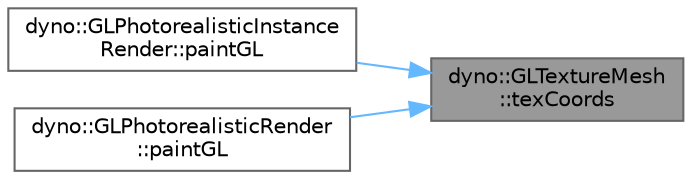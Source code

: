 digraph "dyno::GLTextureMesh::texCoords"
{
 // LATEX_PDF_SIZE
  bgcolor="transparent";
  edge [fontname=Helvetica,fontsize=10,labelfontname=Helvetica,labelfontsize=10];
  node [fontname=Helvetica,fontsize=10,shape=box,height=0.2,width=0.4];
  rankdir="RL";
  Node1 [id="Node000001",label="dyno::GLTextureMesh\l::texCoords",height=0.2,width=0.4,color="gray40", fillcolor="grey60", style="filled", fontcolor="black",tooltip=" "];
  Node1 -> Node2 [id="edge1_Node000001_Node000002",dir="back",color="steelblue1",style="solid",tooltip=" "];
  Node2 [id="Node000002",label="dyno::GLPhotorealisticInstance\lRender::paintGL",height=0.2,width=0.4,color="grey40", fillcolor="white", style="filled",URL="$classdyno_1_1_g_l_photorealistic_instance_render.html#a0fc1687f9d4614dbcea3c52a21926266",tooltip=" "];
  Node1 -> Node3 [id="edge2_Node000001_Node000003",dir="back",color="steelblue1",style="solid",tooltip=" "];
  Node3 [id="Node000003",label="dyno::GLPhotorealisticRender\l::paintGL",height=0.2,width=0.4,color="grey40", fillcolor="white", style="filled",URL="$classdyno_1_1_g_l_photorealistic_render.html#abe3ab93d3e0c35806d476dfb5e356576",tooltip=" "];
}
